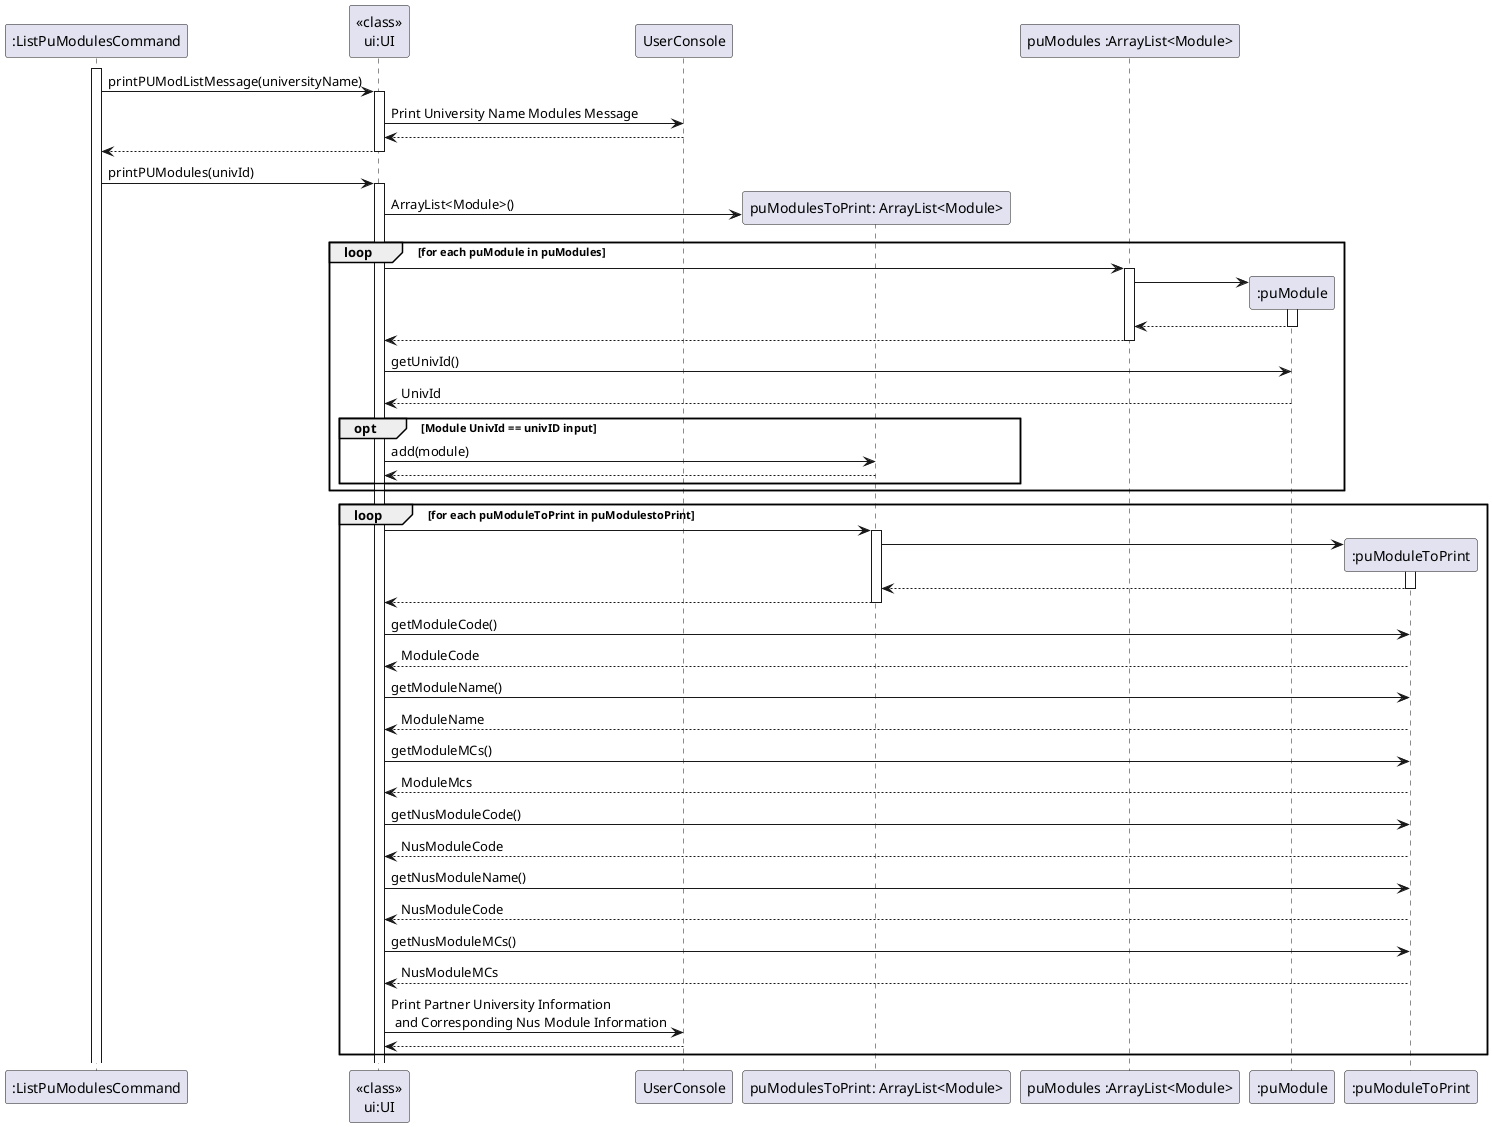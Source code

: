 @startuml
'https://plantuml.com/sequence-diagram

activate ":ListPuModulesCommand"

":ListPuModulesCommand" -> "<<class>>\nui:UI" : printPUModListMessage(universityName)
activate "<<class>>\nui:UI"
"<<class>>\nui:UI" -> UserConsole : Print University Name Modules Message
"<<class>>\nui:UI" <-- UserConsole

":ListPuModulesCommand" <-- "<<class>>\nui:UI"
deactivate "<<class>>\nui:UI"

":ListPuModulesCommand" -> "<<class>>\nui:UI" : printPUModules(univId)
activate "<<class>>\nui:UI"

create "puModulesToPrint: ArrayList<Module>"
"<<class>>\nui:UI" -> "puModulesToPrint: ArrayList<Module>" : ArrayList<Module>()

loop for each puModule in puModules
    "<<class>>\nui:UI" -> "puModules :ArrayList<Module>"
    activate "puModules :ArrayList<Module>"
    create ":puModule"
    "puModules :ArrayList<Module>" -> ":puModule"
    activate ":puModule"
    "puModules :ArrayList<Module>" <-- ":puModule"
    deactivate ":puModule"
    "<<class>>\nui:UI" <-- "puModules :ArrayList<Module>"
    deactivate "puModules :ArrayList<Module>"



    "<<class>>\nui:UI" -> ":puModule" : getUnivId()
    "<<class>>\nui:UI" <-- ":puModule" : UnivId
        opt Module UnivId == univID input
        "<<class>>\nui:UI" -> "puModulesToPrint: ArrayList<Module>": add(module)
        "<<class>>\nui:UI" <-- "puModulesToPrint: ArrayList<Module>"
        end
end
loop for each puModuleToPrint in puModulestoPrint

     "<<class>>\nui:UI" -> "puModulesToPrint: ArrayList<Module>"
     activate "puModulesToPrint: ArrayList<Module>"
     create ":puModuleToPrint"
     "puModulesToPrint: ArrayList<Module>" -> ":puModuleToPrint"
     activate ":puModuleToPrint"
     "puModulesToPrint: ArrayList<Module>" <-- ":puModuleToPrint"
     deactivate ":puModuleToPrint"
     "<<class>>\nui:UI" <-- "puModulesToPrint: ArrayList<Module>"
     deactivate "puModulesToPrint: ArrayList<Module>"





    "<<class>>\nui:UI" -> ":puModuleToPrint" : getModuleCode()
    "<<class>>\nui:UI" <-- ":puModuleToPrint" : ModuleCode

    "<<class>>\nui:UI" -> ":puModuleToPrint" : getModuleName()
    "<<class>>\nui:UI" <-- ":puModuleToPrint" : ModuleName
    "<<class>>\nui:UI" -> ":puModuleToPrint" : getModuleMCs()
    "<<class>>\nui:UI" <-- ":puModuleToPrint" : ModuleMcs
    "<<class>>\nui:UI" -> ":puModuleToPrint" : getNusModuleCode()
    "<<class>>\nui:UI" <-- ":puModuleToPrint" : NusModuleCode
    "<<class>>\nui:UI" -> ":puModuleToPrint" : getNusModuleName()
    "<<class>>\nui:UI" <-- ":puModuleToPrint" : NusModuleCode
    "<<class>>\nui:UI" -> ":puModuleToPrint" : getNusModuleMCs()
    "<<class>>\nui:UI" <-- ":puModuleToPrint" : NusModuleMCs


    "<<class>>\nui:UI" -> UserConsole : Print Partner University Information\n and Corresponding Nus Module Information
    "<<class>>\nui:UI" <-- UserConsole

end


'activate ":ListCurrentCommand"
'
'":ListCurrentCommand" -> "<<class>>\nui:UI" : printCurrentModList(modules)
'activate "<<class>>\nui:UI"
'
'alt modules.size() < 1
'    "<<class>>\nui:UI" -> UserConsole : Print Current List Empty Message
'    "<<class>>\nui:UI" <-- UserConsole
'else modules.size() >= 1
'    loop modules
'
'    "<<class>>\nui:UI" -> ":Module" : "getModuleCode()"
'    "<<class>>\nui:UI" <-- ":Module" : moduleCode
'
'
'    "<<class>>\nui:UI" -> ":Module" : "getModuleName()"
'    "<<class>>\nui:UI" <-- ":Module" : moduleName
'
'    "<<class>>\nui:UI" -> ":Module" : "getModuleMCs()"
'    "<<class>>\nui:UI" <-- ":Module" : moduleMCs
'
'    "<<class>>\nui:UI" -> ":Module" : "getNusModuleCode()"
'    "<<class>>\nui:UI" <-- ":Module" : NusModuleCode
'
'    "<<class>>\nui:UI" -> ":Module" : "getNusModuleName()"
'    "<<class>>\nui:UI" <-- ":Module" : NusmModuleName
'
'    "<<class>>\nui:UI" -> ":Module" : "getNusModuleMCs()"
'    "<<class>>\nui:UI" <-- ":Module" : NusModuleMCs
'
'    "<<class>>\nui:UI" -> UserConsole : Print out Modules details
'    "<<class>>\nui:UI" <-- UserConsole
'    end
'end
'
'"<<class>>\nui:UI" --> ":ListCurrentCommand" : return control
'deactivate "<<class>>\nui:UI"

@enduml